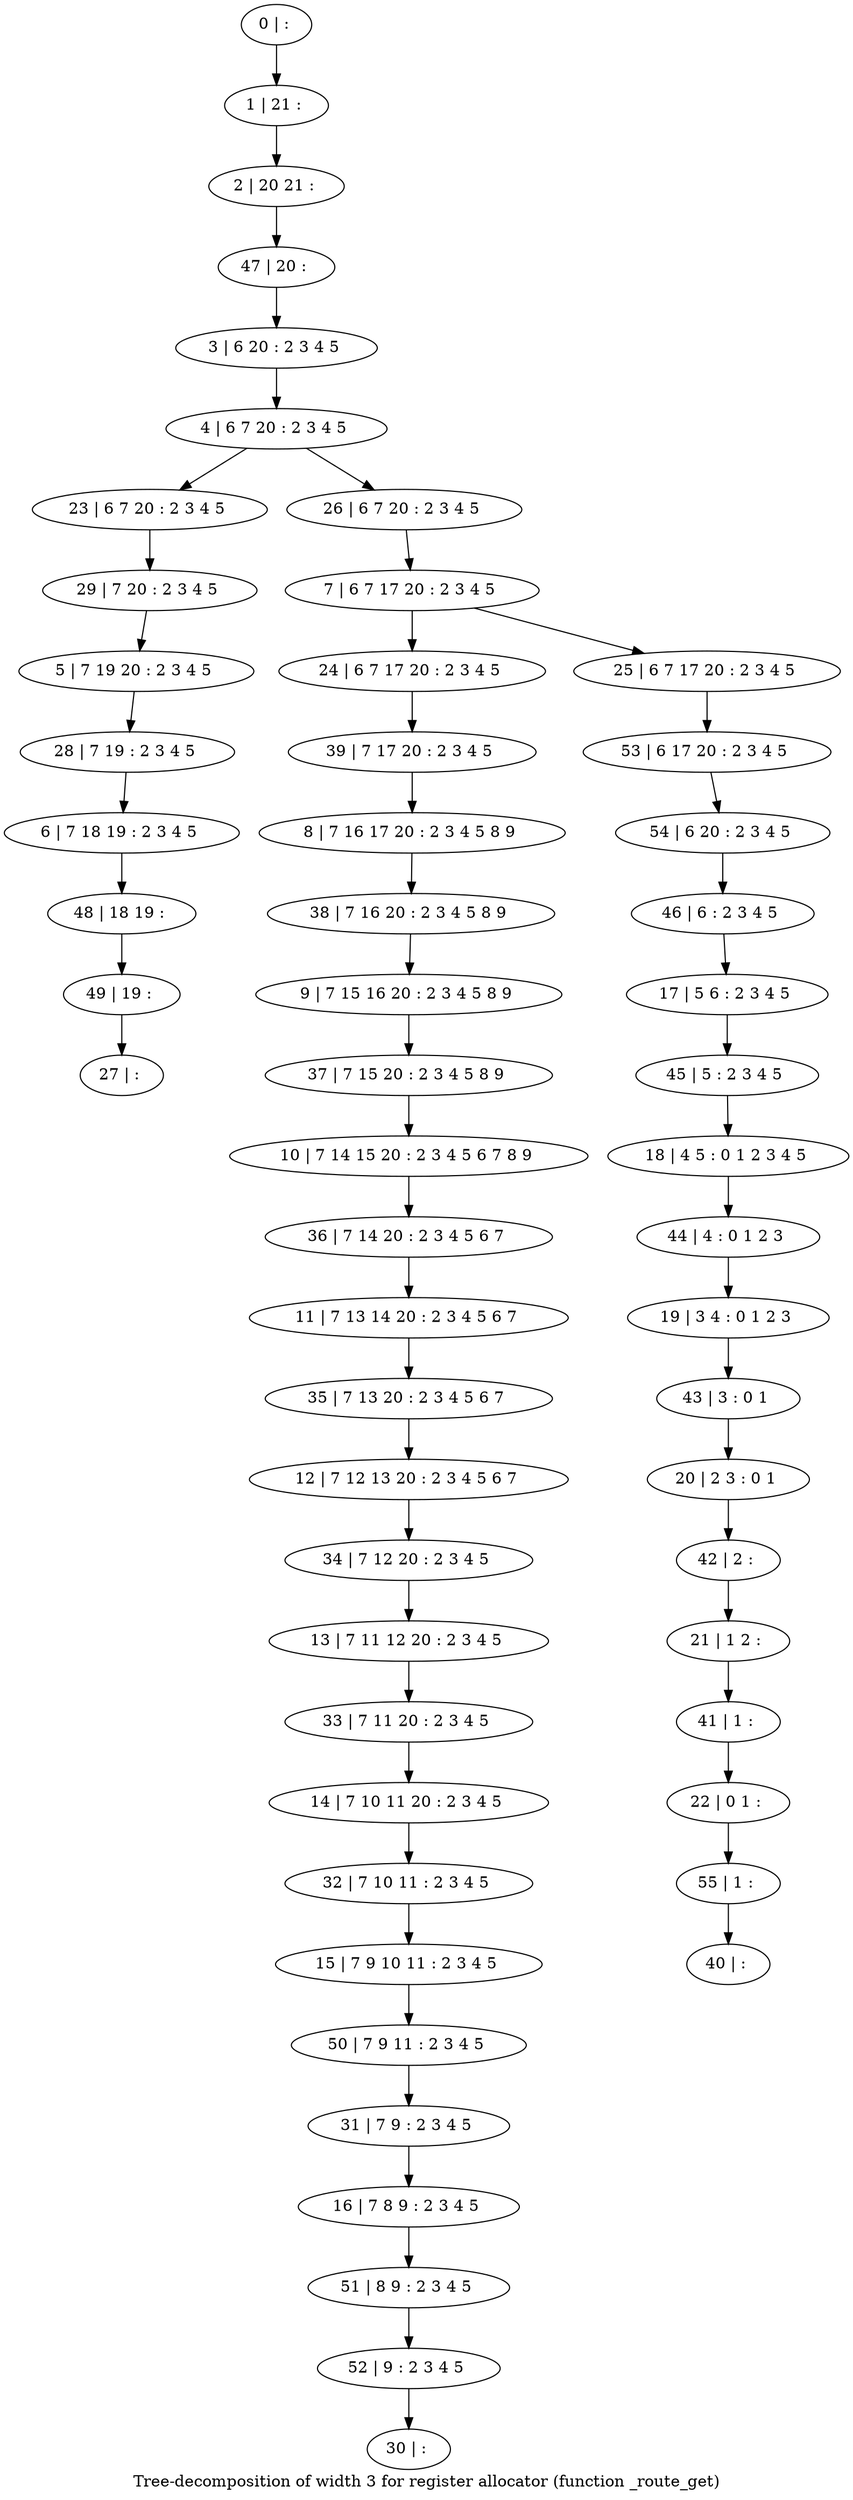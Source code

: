 digraph G {
graph [label="Tree-decomposition of width 3 for register allocator (function _route_get)"]
0[label="0 | : "];
1[label="1 | 21 : "];
2[label="2 | 20 21 : "];
3[label="3 | 6 20 : 2 3 4 5 "];
4[label="4 | 6 7 20 : 2 3 4 5 "];
5[label="5 | 7 19 20 : 2 3 4 5 "];
6[label="6 | 7 18 19 : 2 3 4 5 "];
7[label="7 | 6 7 17 20 : 2 3 4 5 "];
8[label="8 | 7 16 17 20 : 2 3 4 5 8 9 "];
9[label="9 | 7 15 16 20 : 2 3 4 5 8 9 "];
10[label="10 | 7 14 15 20 : 2 3 4 5 6 7 8 9 "];
11[label="11 | 7 13 14 20 : 2 3 4 5 6 7 "];
12[label="12 | 7 12 13 20 : 2 3 4 5 6 7 "];
13[label="13 | 7 11 12 20 : 2 3 4 5 "];
14[label="14 | 7 10 11 20 : 2 3 4 5 "];
15[label="15 | 7 9 10 11 : 2 3 4 5 "];
16[label="16 | 7 8 9 : 2 3 4 5 "];
17[label="17 | 5 6 : 2 3 4 5 "];
18[label="18 | 4 5 : 0 1 2 3 4 5 "];
19[label="19 | 3 4 : 0 1 2 3 "];
20[label="20 | 2 3 : 0 1 "];
21[label="21 | 1 2 : "];
22[label="22 | 0 1 : "];
23[label="23 | 6 7 20 : 2 3 4 5 "];
24[label="24 | 6 7 17 20 : 2 3 4 5 "];
25[label="25 | 6 7 17 20 : 2 3 4 5 "];
26[label="26 | 6 7 20 : 2 3 4 5 "];
27[label="27 | : "];
28[label="28 | 7 19 : 2 3 4 5 "];
29[label="29 | 7 20 : 2 3 4 5 "];
30[label="30 | : "];
31[label="31 | 7 9 : 2 3 4 5 "];
32[label="32 | 7 10 11 : 2 3 4 5 "];
33[label="33 | 7 11 20 : 2 3 4 5 "];
34[label="34 | 7 12 20 : 2 3 4 5 "];
35[label="35 | 7 13 20 : 2 3 4 5 6 7 "];
36[label="36 | 7 14 20 : 2 3 4 5 6 7 "];
37[label="37 | 7 15 20 : 2 3 4 5 8 9 "];
38[label="38 | 7 16 20 : 2 3 4 5 8 9 "];
39[label="39 | 7 17 20 : 2 3 4 5 "];
40[label="40 | : "];
41[label="41 | 1 : "];
42[label="42 | 2 : "];
43[label="43 | 3 : 0 1 "];
44[label="44 | 4 : 0 1 2 3 "];
45[label="45 | 5 : 2 3 4 5 "];
46[label="46 | 6 : 2 3 4 5 "];
47[label="47 | 20 : "];
48[label="48 | 18 19 : "];
49[label="49 | 19 : "];
50[label="50 | 7 9 11 : 2 3 4 5 "];
51[label="51 | 8 9 : 2 3 4 5 "];
52[label="52 | 9 : 2 3 4 5 "];
53[label="53 | 6 17 20 : 2 3 4 5 "];
54[label="54 | 6 20 : 2 3 4 5 "];
55[label="55 | 1 : "];
0->1 ;
1->2 ;
3->4 ;
4->23 ;
7->24 ;
7->25 ;
26->7 ;
4->26 ;
28->6 ;
5->28 ;
29->5 ;
23->29 ;
31->16 ;
32->15 ;
14->32 ;
33->14 ;
13->33 ;
34->13 ;
12->34 ;
35->12 ;
11->35 ;
36->11 ;
10->36 ;
37->10 ;
9->37 ;
38->9 ;
8->38 ;
39->8 ;
24->39 ;
41->22 ;
21->41 ;
42->21 ;
20->42 ;
43->20 ;
19->43 ;
44->19 ;
18->44 ;
45->18 ;
17->45 ;
46->17 ;
47->3 ;
2->47 ;
6->48 ;
49->27 ;
48->49 ;
50->31 ;
15->50 ;
16->51 ;
52->30 ;
51->52 ;
25->53 ;
54->46 ;
53->54 ;
55->40 ;
22->55 ;
}
